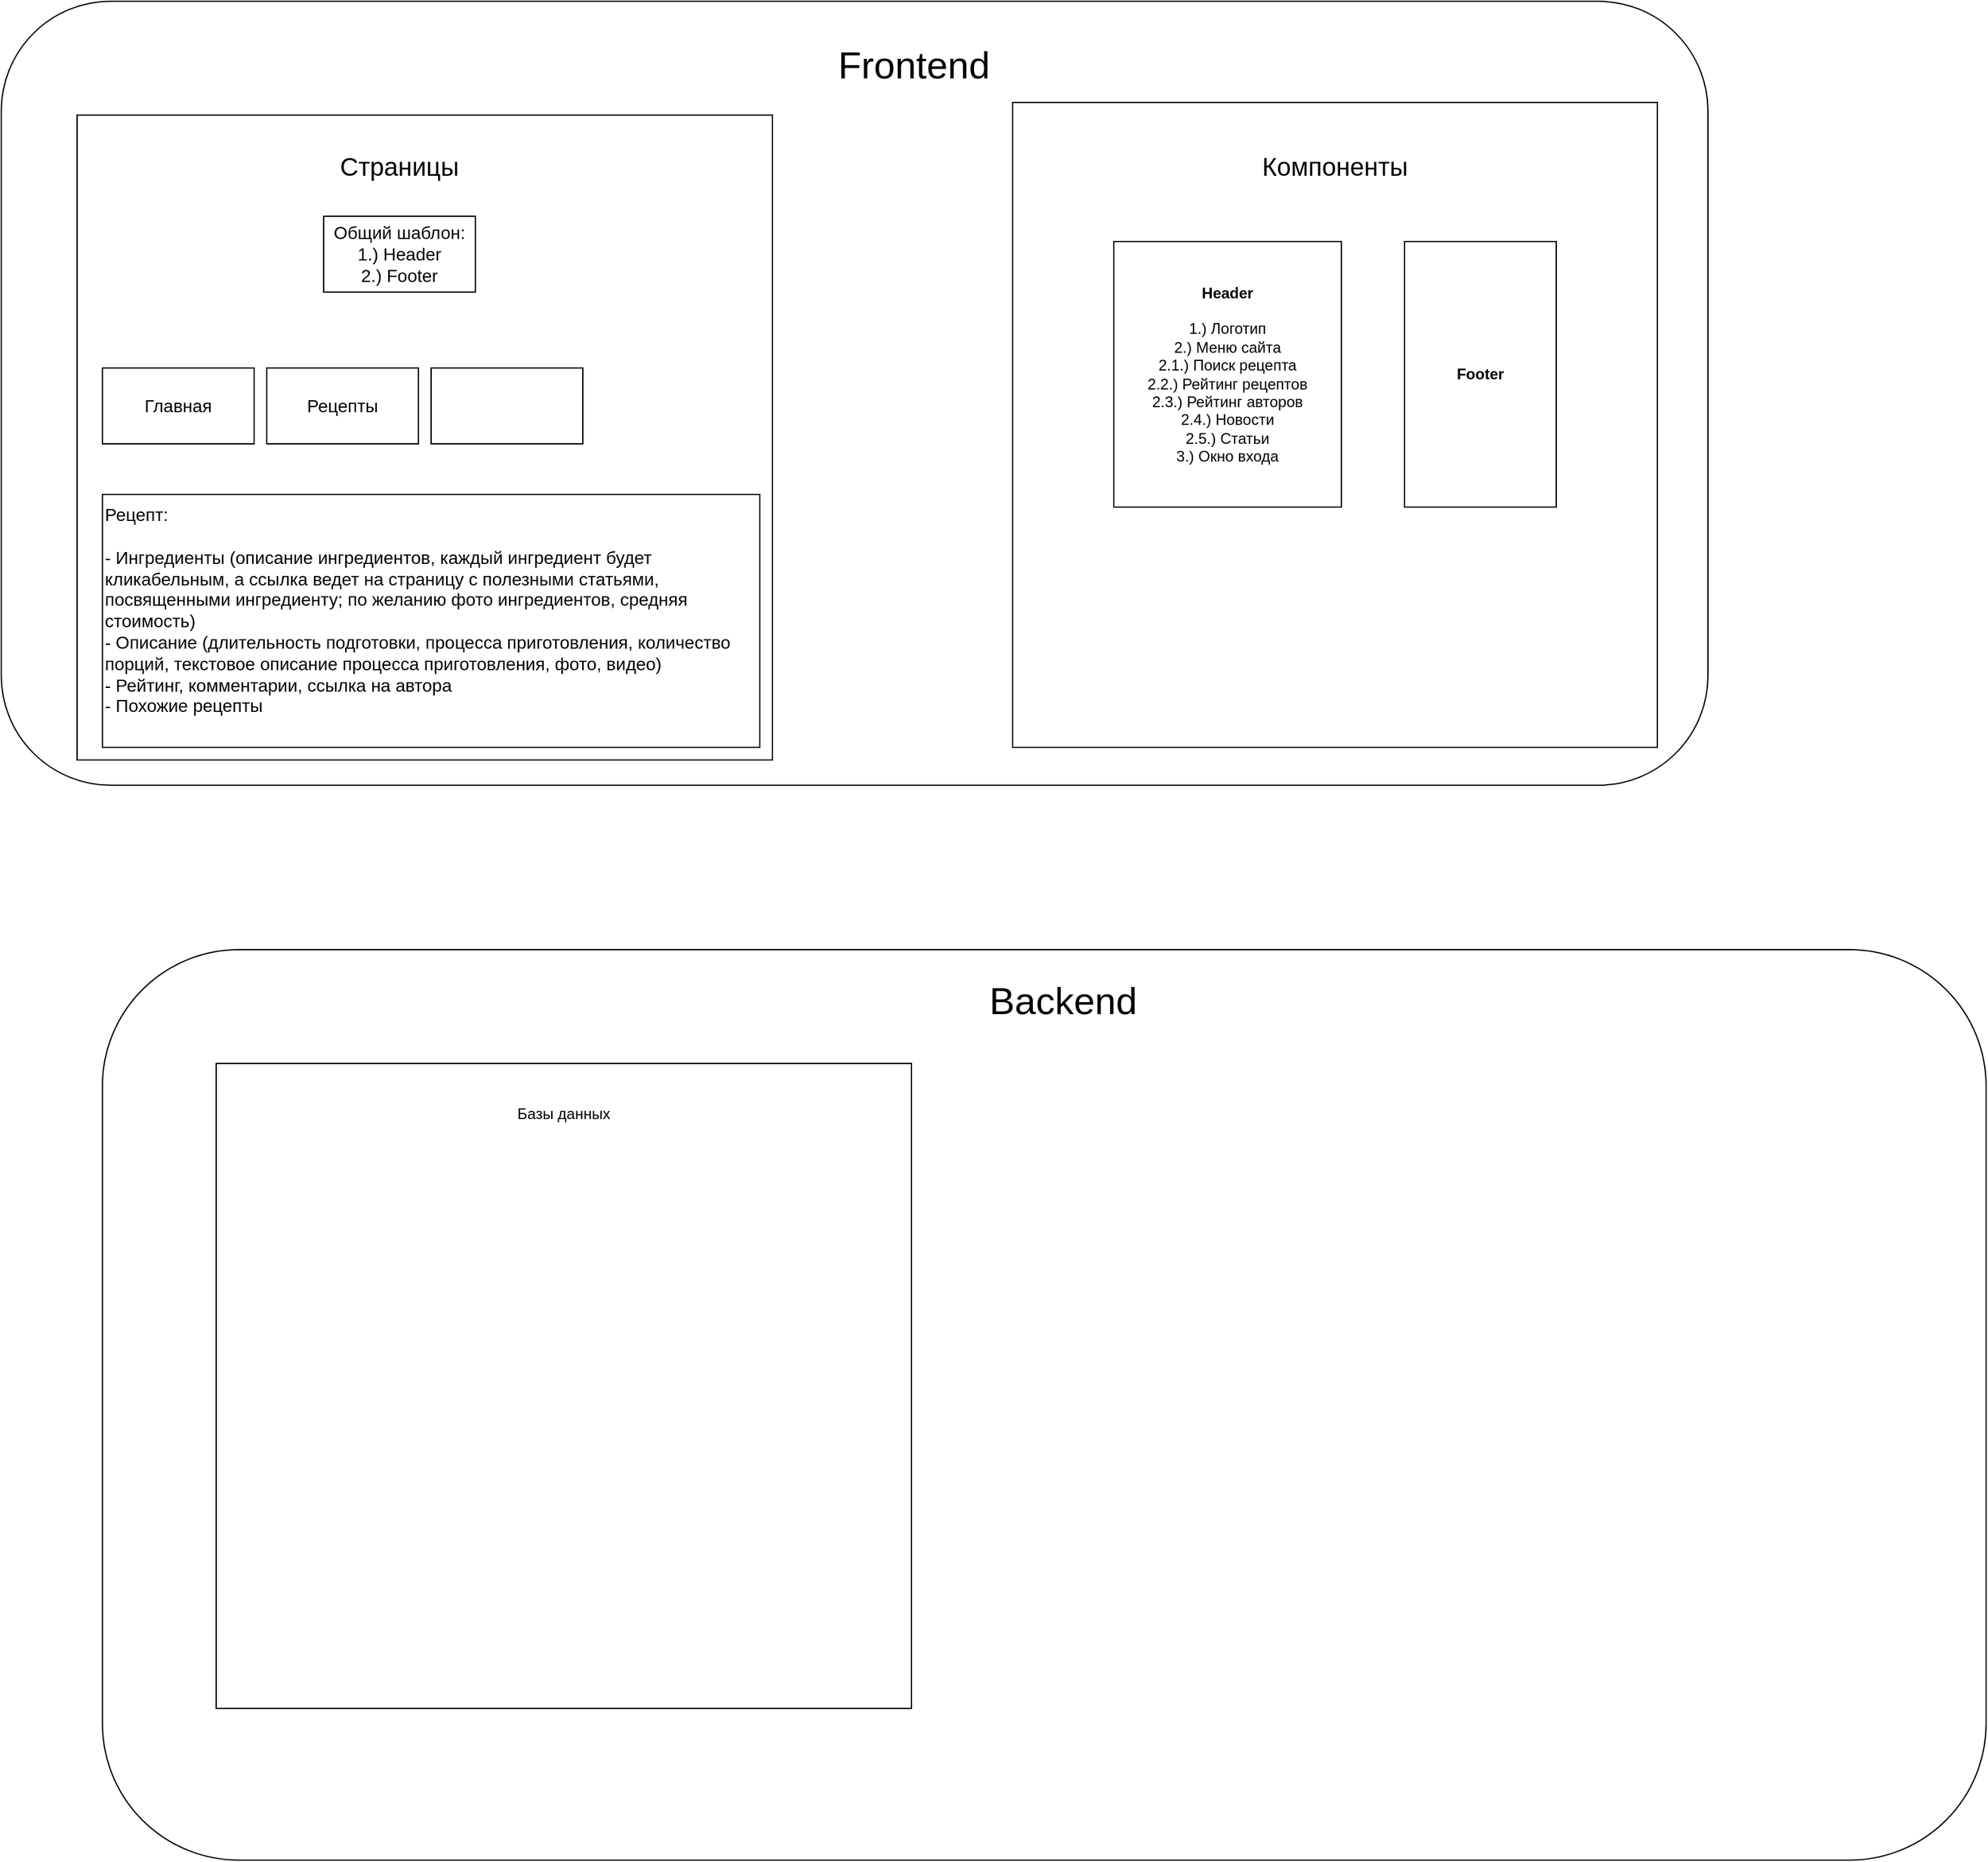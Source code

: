 <mxfile version="14.2.4" type="github">
  <diagram id="r_2RkY1vnEpAnPOisBt5" name="Page-1">
    <mxGraphModel dx="1571" dy="1531" grid="1" gridSize="10" guides="1" tooltips="1" connect="1" arrows="1" fold="1" page="1" pageScale="1" pageWidth="827" pageHeight="1169" math="0" shadow="0">
      <root>
        <mxCell id="0" />
        <mxCell id="1" parent="0" />
        <mxCell id="unLmtyk_LzcFMC9aQ2RW-1" value="" style="rounded=1;whiteSpace=wrap;html=1;arcSize=14;" vertex="1" parent="1">
          <mxGeometry x="-40" y="-80" width="1350" height="620" as="geometry" />
        </mxCell>
        <mxCell id="unLmtyk_LzcFMC9aQ2RW-2" value="" style="rounded=0;whiteSpace=wrap;html=1;direction=south;" vertex="1" parent="1">
          <mxGeometry x="20" y="10" width="550" height="510" as="geometry" />
        </mxCell>
        <mxCell id="unLmtyk_LzcFMC9aQ2RW-3" value="&lt;font style=&quot;font-size: 14px&quot;&gt;Рецепты&lt;/font&gt;" style="rounded=0;whiteSpace=wrap;html=1;" vertex="1" parent="1">
          <mxGeometry x="170" y="210" width="120" height="60" as="geometry" />
        </mxCell>
        <mxCell id="unLmtyk_LzcFMC9aQ2RW-4" value="&lt;font style=&quot;font-size: 14px&quot;&gt;Главная&lt;/font&gt;" style="rounded=0;whiteSpace=wrap;html=1;" vertex="1" parent="1">
          <mxGeometry x="40" y="210" width="120" height="60" as="geometry" />
        </mxCell>
        <mxCell id="unLmtyk_LzcFMC9aQ2RW-5" value="&lt;font style=&quot;font-size: 14px&quot;&gt;Рецепт:&lt;br&gt;&lt;br&gt;- Ингредиенты (описание ингредиентов, каждый ингредиент будет кликабельным, а ссылка ведет на страницу с полезными статьями, посвященными ингредиенту; по желанию фото ингредиентов, средняя стоимость)&lt;br&gt;- Описание (длительность подготовки, процесса приготовления, количество порций, текстовое описание процесса приготовления, фото, видео)&lt;br&gt;- Рейтинг, комментарии, ссылка на автора&lt;br&gt;- Похожие рецепты&lt;br&gt;&lt;/font&gt;&lt;div style=&quot;font-size: 14px&quot;&gt;&lt;br&gt;&lt;/div&gt;" style="rounded=0;whiteSpace=wrap;html=1;align=left;" vertex="1" parent="1">
          <mxGeometry x="40" y="310" width="520" height="200" as="geometry" />
        </mxCell>
        <mxCell id="unLmtyk_LzcFMC9aQ2RW-6" value="&lt;font style=&quot;font-size: 14px&quot;&gt;Общий шаблон:&lt;br&gt;1.) Header&lt;br&gt;2.) Footer&lt;/font&gt;" style="rounded=0;whiteSpace=wrap;html=1;" vertex="1" parent="1">
          <mxGeometry x="215" y="90" width="120" height="60" as="geometry" />
        </mxCell>
        <mxCell id="unLmtyk_LzcFMC9aQ2RW-7" value="" style="rounded=0;whiteSpace=wrap;html=1;" vertex="1" parent="1">
          <mxGeometry x="300" y="210" width="120" height="60" as="geometry" />
        </mxCell>
        <mxCell id="unLmtyk_LzcFMC9aQ2RW-8" value="&lt;font style=&quot;font-size: 20px&quot;&gt;Страницы&lt;/font&gt;" style="text;html=1;strokeColor=none;fillColor=none;align=center;verticalAlign=middle;whiteSpace=wrap;rounded=0;" vertex="1" parent="1">
          <mxGeometry x="220" y="40" width="110" height="20" as="geometry" />
        </mxCell>
        <mxCell id="unLmtyk_LzcFMC9aQ2RW-9" value="" style="whiteSpace=wrap;html=1;aspect=fixed;" vertex="1" parent="1">
          <mxGeometry x="760" width="510" height="510" as="geometry" />
        </mxCell>
        <mxCell id="unLmtyk_LzcFMC9aQ2RW-10" value="&lt;font style=&quot;font-size: 30px&quot;&gt;Frontend&lt;/font&gt;" style="text;html=1;strokeColor=none;fillColor=none;align=center;verticalAlign=middle;whiteSpace=wrap;rounded=0;" vertex="1" parent="1">
          <mxGeometry x="510" y="-40" width="344" height="20" as="geometry" />
        </mxCell>
        <mxCell id="unLmtyk_LzcFMC9aQ2RW-11" value="" style="rounded=1;whiteSpace=wrap;html=1;" vertex="1" parent="1">
          <mxGeometry x="40" y="670" width="1490" height="720" as="geometry" />
        </mxCell>
        <mxCell id="unLmtyk_LzcFMC9aQ2RW-12" value="" style="rounded=0;whiteSpace=wrap;html=1;direction=south;" vertex="1" parent="1">
          <mxGeometry x="130" y="760" width="550" height="510" as="geometry" />
        </mxCell>
        <mxCell id="unLmtyk_LzcFMC9aQ2RW-13" value="Базы данных" style="text;html=1;strokeColor=none;fillColor=none;align=center;verticalAlign=middle;whiteSpace=wrap;rounded=0;" vertex="1" parent="1">
          <mxGeometry x="350" y="790" width="110" height="20" as="geometry" />
        </mxCell>
        <mxCell id="unLmtyk_LzcFMC9aQ2RW-14" value="&lt;font style=&quot;font-size: 30px&quot;&gt;Backend&lt;/font&gt;" style="text;html=1;strokeColor=none;fillColor=none;align=center;verticalAlign=middle;whiteSpace=wrap;rounded=0;" vertex="1" parent="1">
          <mxGeometry x="200" y="700" width="1200" height="20" as="geometry" />
        </mxCell>
        <mxCell id="unLmtyk_LzcFMC9aQ2RW-15" value="&lt;font style=&quot;font-size: 20px&quot;&gt;Компоненты&lt;/font&gt;" style="text;html=1;strokeColor=none;fillColor=none;align=center;verticalAlign=middle;whiteSpace=wrap;rounded=0;" vertex="1" parent="1">
          <mxGeometry x="995" y="40" width="40" height="20" as="geometry" />
        </mxCell>
        <mxCell id="unLmtyk_LzcFMC9aQ2RW-16" value="&lt;b&gt;Header&lt;/b&gt;&lt;br&gt;&lt;br&gt;1.) Логотип&lt;br&gt;2.) Меню сайта&lt;br&gt;2.1.) Поиск рецепта&lt;br&gt;2.2.) Рейтинг рецептов&lt;br&gt;2.3.) Рейтинг авторов&lt;br&gt;2.4.) Новости&lt;br&gt;2.5.) Статьи&lt;br&gt;3.) Окно входа" style="rounded=0;whiteSpace=wrap;html=1;" vertex="1" parent="1">
          <mxGeometry x="840" y="110" width="180" height="210" as="geometry" />
        </mxCell>
        <mxCell id="unLmtyk_LzcFMC9aQ2RW-17" value="&lt;b&gt;Footer&lt;/b&gt;&lt;br&gt;" style="rounded=0;whiteSpace=wrap;html=1;" vertex="1" parent="1">
          <mxGeometry x="1070" y="110" width="120" height="210" as="geometry" />
        </mxCell>
      </root>
    </mxGraphModel>
  </diagram>
</mxfile>
